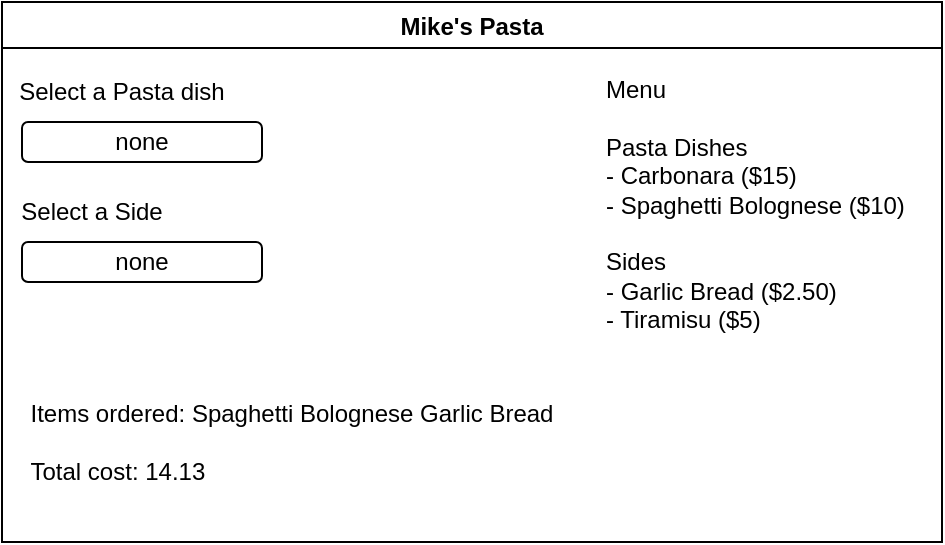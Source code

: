 <mxfile>
    <diagram id="W2HhLM_MVdg7PAFChpJF" name="Page-1">
        <mxGraphModel dx="547" dy="460" grid="1" gridSize="10" guides="1" tooltips="1" connect="1" arrows="1" fold="1" page="1" pageScale="1" pageWidth="850" pageHeight="1100" math="0" shadow="0">
            <root>
                <mxCell id="0"/>
                <mxCell id="1" parent="0"/>
                <mxCell id="2" value="Mike's Pasta" style="swimlane;" parent="1" vertex="1">
                    <mxGeometry x="240" y="160" width="470" height="270" as="geometry"/>
                </mxCell>
                <mxCell id="3" value="Menu&lt;br&gt;&lt;br&gt;Pasta Dishes&lt;br&gt;- Carbonara ($15)&lt;br&gt;- Spaghetti Bolognese ($10)&lt;br&gt;&lt;br&gt;Sides&lt;br&gt;- Garlic Bread ($2.50)&lt;br&gt;- Tiramisu ($5)" style="text;html=1;strokeColor=none;fillColor=none;align=left;verticalAlign=top;whiteSpace=wrap;rounded=0;" parent="2" vertex="1">
                    <mxGeometry x="300" y="30" width="170" height="150" as="geometry"/>
                </mxCell>
                <mxCell id="4" value="Select a Pasta dish" style="text;html=1;strokeColor=none;fillColor=none;align=center;verticalAlign=middle;whiteSpace=wrap;rounded=0;" vertex="1" parent="2">
                    <mxGeometry y="30" width="120" height="30" as="geometry"/>
                </mxCell>
                <mxCell id="5" value="Select a Side" style="text;html=1;strokeColor=none;fillColor=none;align=center;verticalAlign=middle;whiteSpace=wrap;rounded=0;" vertex="1" parent="2">
                    <mxGeometry y="90" width="90" height="30" as="geometry"/>
                </mxCell>
                <mxCell id="6" value="none" style="rounded=1;whiteSpace=wrap;html=1;" vertex="1" parent="2">
                    <mxGeometry x="10" y="120" width="120" height="20" as="geometry"/>
                </mxCell>
                <mxCell id="7" value="none" style="rounded=1;whiteSpace=wrap;html=1;" vertex="1" parent="2">
                    <mxGeometry x="10" y="60" width="120" height="20" as="geometry"/>
                </mxCell>
                <mxCell id="8" value="Items ordered: Spaghetti Bolognese Garlic Bread&lt;br&gt;&lt;br&gt;&lt;div style=&quot;text-align: left&quot;&gt;&lt;span&gt;Total cost: 14.13&lt;/span&gt;&lt;/div&gt;" style="text;html=1;strokeColor=none;fillColor=none;align=center;verticalAlign=middle;whiteSpace=wrap;rounded=0;" vertex="1" parent="2">
                    <mxGeometry y="170" width="290" height="100" as="geometry"/>
                </mxCell>
            </root>
        </mxGraphModel>
    </diagram>
</mxfile>